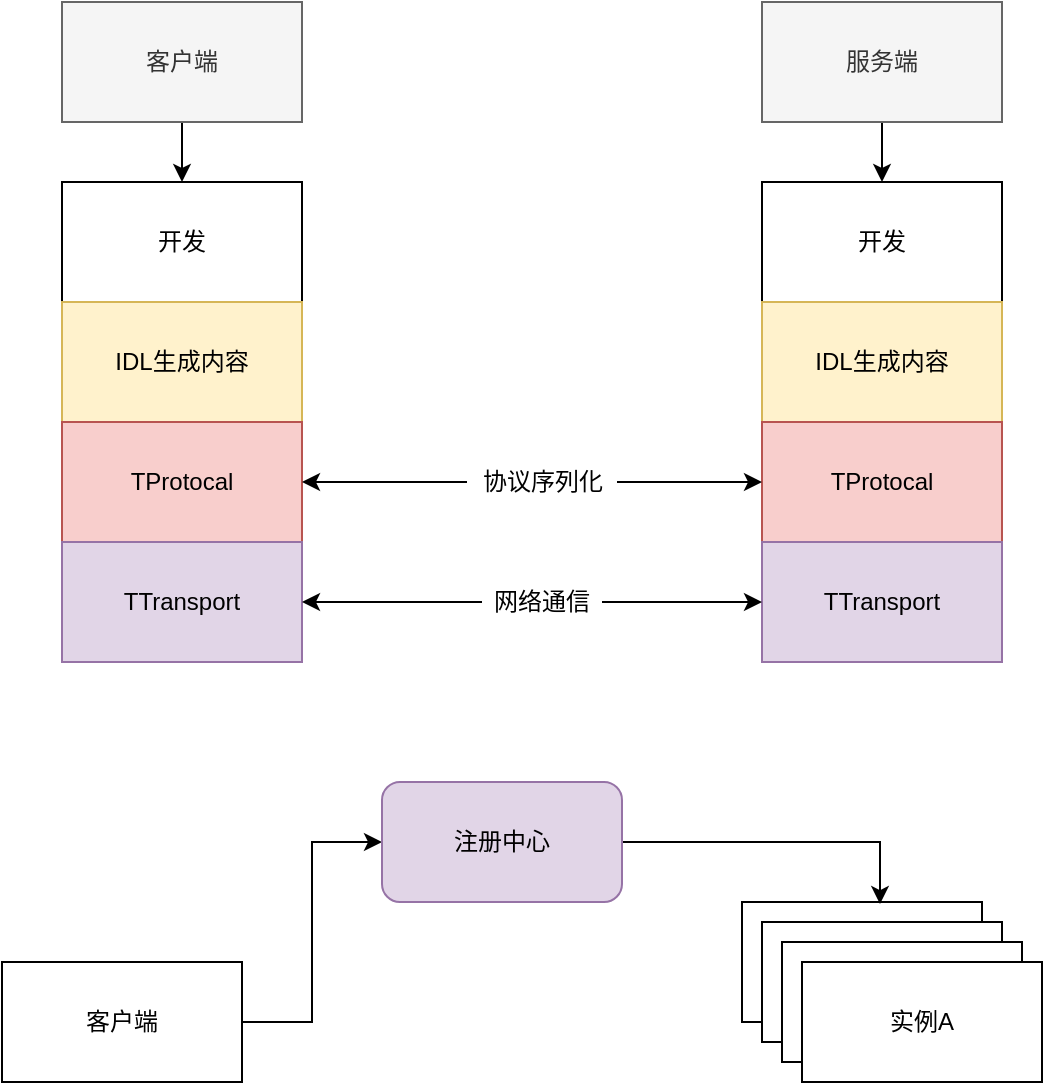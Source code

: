<mxfile version="16.1.2" type="device"><diagram id="Sv8zUpa3tY2BtRfEFd4x" name="第 1 页"><mxGraphModel dx="995" dy="620" grid="1" gridSize="10" guides="1" tooltips="1" connect="1" arrows="1" fold="1" page="1" pageScale="1" pageWidth="980" pageHeight="690" background="#ffffff" math="0" shadow="0"><root><mxCell id="0"/><mxCell id="1" parent="0"/><mxCell id="W2jiQ5YvDW1FUDPfEKse-18" style="edgeStyle=orthogonalEdgeStyle;rounded=0;orthogonalLoop=1;jettySize=auto;html=1;entryX=0.5;entryY=0;entryDx=0;entryDy=0;" parent="1" source="W2jiQ5YvDW1FUDPfEKse-1" target="W2jiQ5YvDW1FUDPfEKse-3" edge="1"><mxGeometry relative="1" as="geometry"/></mxCell><mxCell id="W2jiQ5YvDW1FUDPfEKse-1" value="客户端" style="rounded=0;whiteSpace=wrap;html=1;fillColor=#f5f5f5;fontColor=#333333;strokeColor=#666666;" parent="1" vertex="1"><mxGeometry x="100" y="70" width="120" height="60" as="geometry"/></mxCell><mxCell id="W2jiQ5YvDW1FUDPfEKse-19" style="edgeStyle=orthogonalEdgeStyle;rounded=0;orthogonalLoop=1;jettySize=auto;html=1;entryX=0.5;entryY=0;entryDx=0;entryDy=0;" parent="1" source="W2jiQ5YvDW1FUDPfEKse-2" target="W2jiQ5YvDW1FUDPfEKse-7" edge="1"><mxGeometry relative="1" as="geometry"/></mxCell><mxCell id="W2jiQ5YvDW1FUDPfEKse-2" value="服务端" style="rounded=0;whiteSpace=wrap;html=1;fillColor=#f5f5f5;fontColor=#333333;strokeColor=#666666;" parent="1" vertex="1"><mxGeometry x="450" y="70" width="120" height="60" as="geometry"/></mxCell><mxCell id="W2jiQ5YvDW1FUDPfEKse-3" value="开发" style="rounded=0;whiteSpace=wrap;html=1;" parent="1" vertex="1"><mxGeometry x="100" y="160" width="120" height="60" as="geometry"/></mxCell><mxCell id="W2jiQ5YvDW1FUDPfEKse-4" value="IDL生成内容" style="rounded=0;whiteSpace=wrap;html=1;fillColor=#fff2cc;strokeColor=#d6b656;" parent="1" vertex="1"><mxGeometry x="100" y="220" width="120" height="60" as="geometry"/></mxCell><mxCell id="W2jiQ5YvDW1FUDPfEKse-5" value="TProtocal" style="rounded=0;whiteSpace=wrap;html=1;fillColor=#f8cecc;strokeColor=#b85450;" parent="1" vertex="1"><mxGeometry x="100" y="280" width="120" height="60" as="geometry"/></mxCell><mxCell id="W2jiQ5YvDW1FUDPfEKse-6" value="TTransport" style="rounded=0;whiteSpace=wrap;html=1;fillColor=#e1d5e7;strokeColor=#9673a6;" parent="1" vertex="1"><mxGeometry x="100" y="340" width="120" height="60" as="geometry"/></mxCell><mxCell id="W2jiQ5YvDW1FUDPfEKse-7" value="开发" style="rounded=0;whiteSpace=wrap;html=1;" parent="1" vertex="1"><mxGeometry x="450" y="160" width="120" height="60" as="geometry"/></mxCell><mxCell id="W2jiQ5YvDW1FUDPfEKse-8" value="IDL生成内容" style="rounded=0;whiteSpace=wrap;html=1;fillColor=#fff2cc;strokeColor=#d6b656;" parent="1" vertex="1"><mxGeometry x="450" y="220" width="120" height="60" as="geometry"/></mxCell><mxCell id="W2jiQ5YvDW1FUDPfEKse-9" value="TProtocal" style="rounded=0;whiteSpace=wrap;html=1;fillColor=#f8cecc;strokeColor=#b85450;" parent="1" vertex="1"><mxGeometry x="450" y="280" width="120" height="60" as="geometry"/></mxCell><mxCell id="W2jiQ5YvDW1FUDPfEKse-10" value="TTransport" style="rounded=0;whiteSpace=wrap;html=1;fillColor=#e1d5e7;strokeColor=#9673a6;" parent="1" vertex="1"><mxGeometry x="450" y="340" width="120" height="60" as="geometry"/></mxCell><mxCell id="W2jiQ5YvDW1FUDPfEKse-16" style="edgeStyle=orthogonalEdgeStyle;rounded=0;orthogonalLoop=1;jettySize=auto;html=1;entryX=1;entryY=0.5;entryDx=0;entryDy=0;" parent="1" source="W2jiQ5YvDW1FUDPfEKse-12" target="W2jiQ5YvDW1FUDPfEKse-6" edge="1"><mxGeometry relative="1" as="geometry"/></mxCell><mxCell id="W2jiQ5YvDW1FUDPfEKse-17" style="edgeStyle=orthogonalEdgeStyle;rounded=0;orthogonalLoop=1;jettySize=auto;html=1;entryX=0;entryY=0.5;entryDx=0;entryDy=0;" parent="1" source="W2jiQ5YvDW1FUDPfEKse-12" target="W2jiQ5YvDW1FUDPfEKse-10" edge="1"><mxGeometry relative="1" as="geometry"/></mxCell><mxCell id="W2jiQ5YvDW1FUDPfEKse-12" value="网络通信" style="text;html=1;strokeColor=none;fillColor=none;align=center;verticalAlign=middle;whiteSpace=wrap;rounded=0;" parent="1" vertex="1"><mxGeometry x="310" y="355" width="60" height="30" as="geometry"/></mxCell><mxCell id="W2jiQ5YvDW1FUDPfEKse-14" style="edgeStyle=orthogonalEdgeStyle;rounded=0;orthogonalLoop=1;jettySize=auto;html=1;entryX=1;entryY=0.5;entryDx=0;entryDy=0;" parent="1" source="W2jiQ5YvDW1FUDPfEKse-13" target="W2jiQ5YvDW1FUDPfEKse-5" edge="1"><mxGeometry relative="1" as="geometry"/></mxCell><mxCell id="W2jiQ5YvDW1FUDPfEKse-15" style="edgeStyle=orthogonalEdgeStyle;rounded=0;orthogonalLoop=1;jettySize=auto;html=1;entryX=0;entryY=0.5;entryDx=0;entryDy=0;" parent="1" source="W2jiQ5YvDW1FUDPfEKse-13" target="W2jiQ5YvDW1FUDPfEKse-9" edge="1"><mxGeometry relative="1" as="geometry"/></mxCell><mxCell id="W2jiQ5YvDW1FUDPfEKse-13" value="协议序列化" style="text;html=1;strokeColor=none;fillColor=none;align=center;verticalAlign=middle;whiteSpace=wrap;rounded=0;" parent="1" vertex="1"><mxGeometry x="302.5" y="295" width="75" height="30" as="geometry"/></mxCell><mxCell id="18VZCAstY-PdkqUdajlI-7" style="edgeStyle=orthogonalEdgeStyle;rounded=0;orthogonalLoop=1;jettySize=auto;html=1;entryX=0;entryY=0.5;entryDx=0;entryDy=0;" edge="1" parent="1" source="18VZCAstY-PdkqUdajlI-1" target="18VZCAstY-PdkqUdajlI-6"><mxGeometry relative="1" as="geometry"/></mxCell><mxCell id="18VZCAstY-PdkqUdajlI-1" value="客户端" style="rounded=0;whiteSpace=wrap;html=1;" vertex="1" parent="1"><mxGeometry x="70" y="550" width="120" height="60" as="geometry"/></mxCell><mxCell id="18VZCAstY-PdkqUdajlI-2" value="实例A" style="rounded=0;whiteSpace=wrap;html=1;" vertex="1" parent="1"><mxGeometry x="440" y="520" width="120" height="60" as="geometry"/></mxCell><mxCell id="18VZCAstY-PdkqUdajlI-3" value="实例A" style="rounded=0;whiteSpace=wrap;html=1;" vertex="1" parent="1"><mxGeometry x="450" y="530" width="120" height="60" as="geometry"/></mxCell><mxCell id="18VZCAstY-PdkqUdajlI-4" value="实例A" style="rounded=0;whiteSpace=wrap;html=1;" vertex="1" parent="1"><mxGeometry x="460" y="540" width="120" height="60" as="geometry"/></mxCell><mxCell id="18VZCAstY-PdkqUdajlI-5" value="实例A" style="rounded=0;whiteSpace=wrap;html=1;" vertex="1" parent="1"><mxGeometry x="470" y="550" width="120" height="60" as="geometry"/></mxCell><mxCell id="18VZCAstY-PdkqUdajlI-9" style="edgeStyle=orthogonalEdgeStyle;rounded=0;orthogonalLoop=1;jettySize=auto;html=1;entryX=0.575;entryY=0.017;entryDx=0;entryDy=0;entryPerimeter=0;" edge="1" parent="1" source="18VZCAstY-PdkqUdajlI-6" target="18VZCAstY-PdkqUdajlI-2"><mxGeometry relative="1" as="geometry"/></mxCell><mxCell id="18VZCAstY-PdkqUdajlI-6" value="注册中心" style="rounded=1;whiteSpace=wrap;html=1;fillColor=#e1d5e7;strokeColor=#9673a6;" vertex="1" parent="1"><mxGeometry x="260" y="460" width="120" height="60" as="geometry"/></mxCell></root></mxGraphModel></diagram></mxfile>